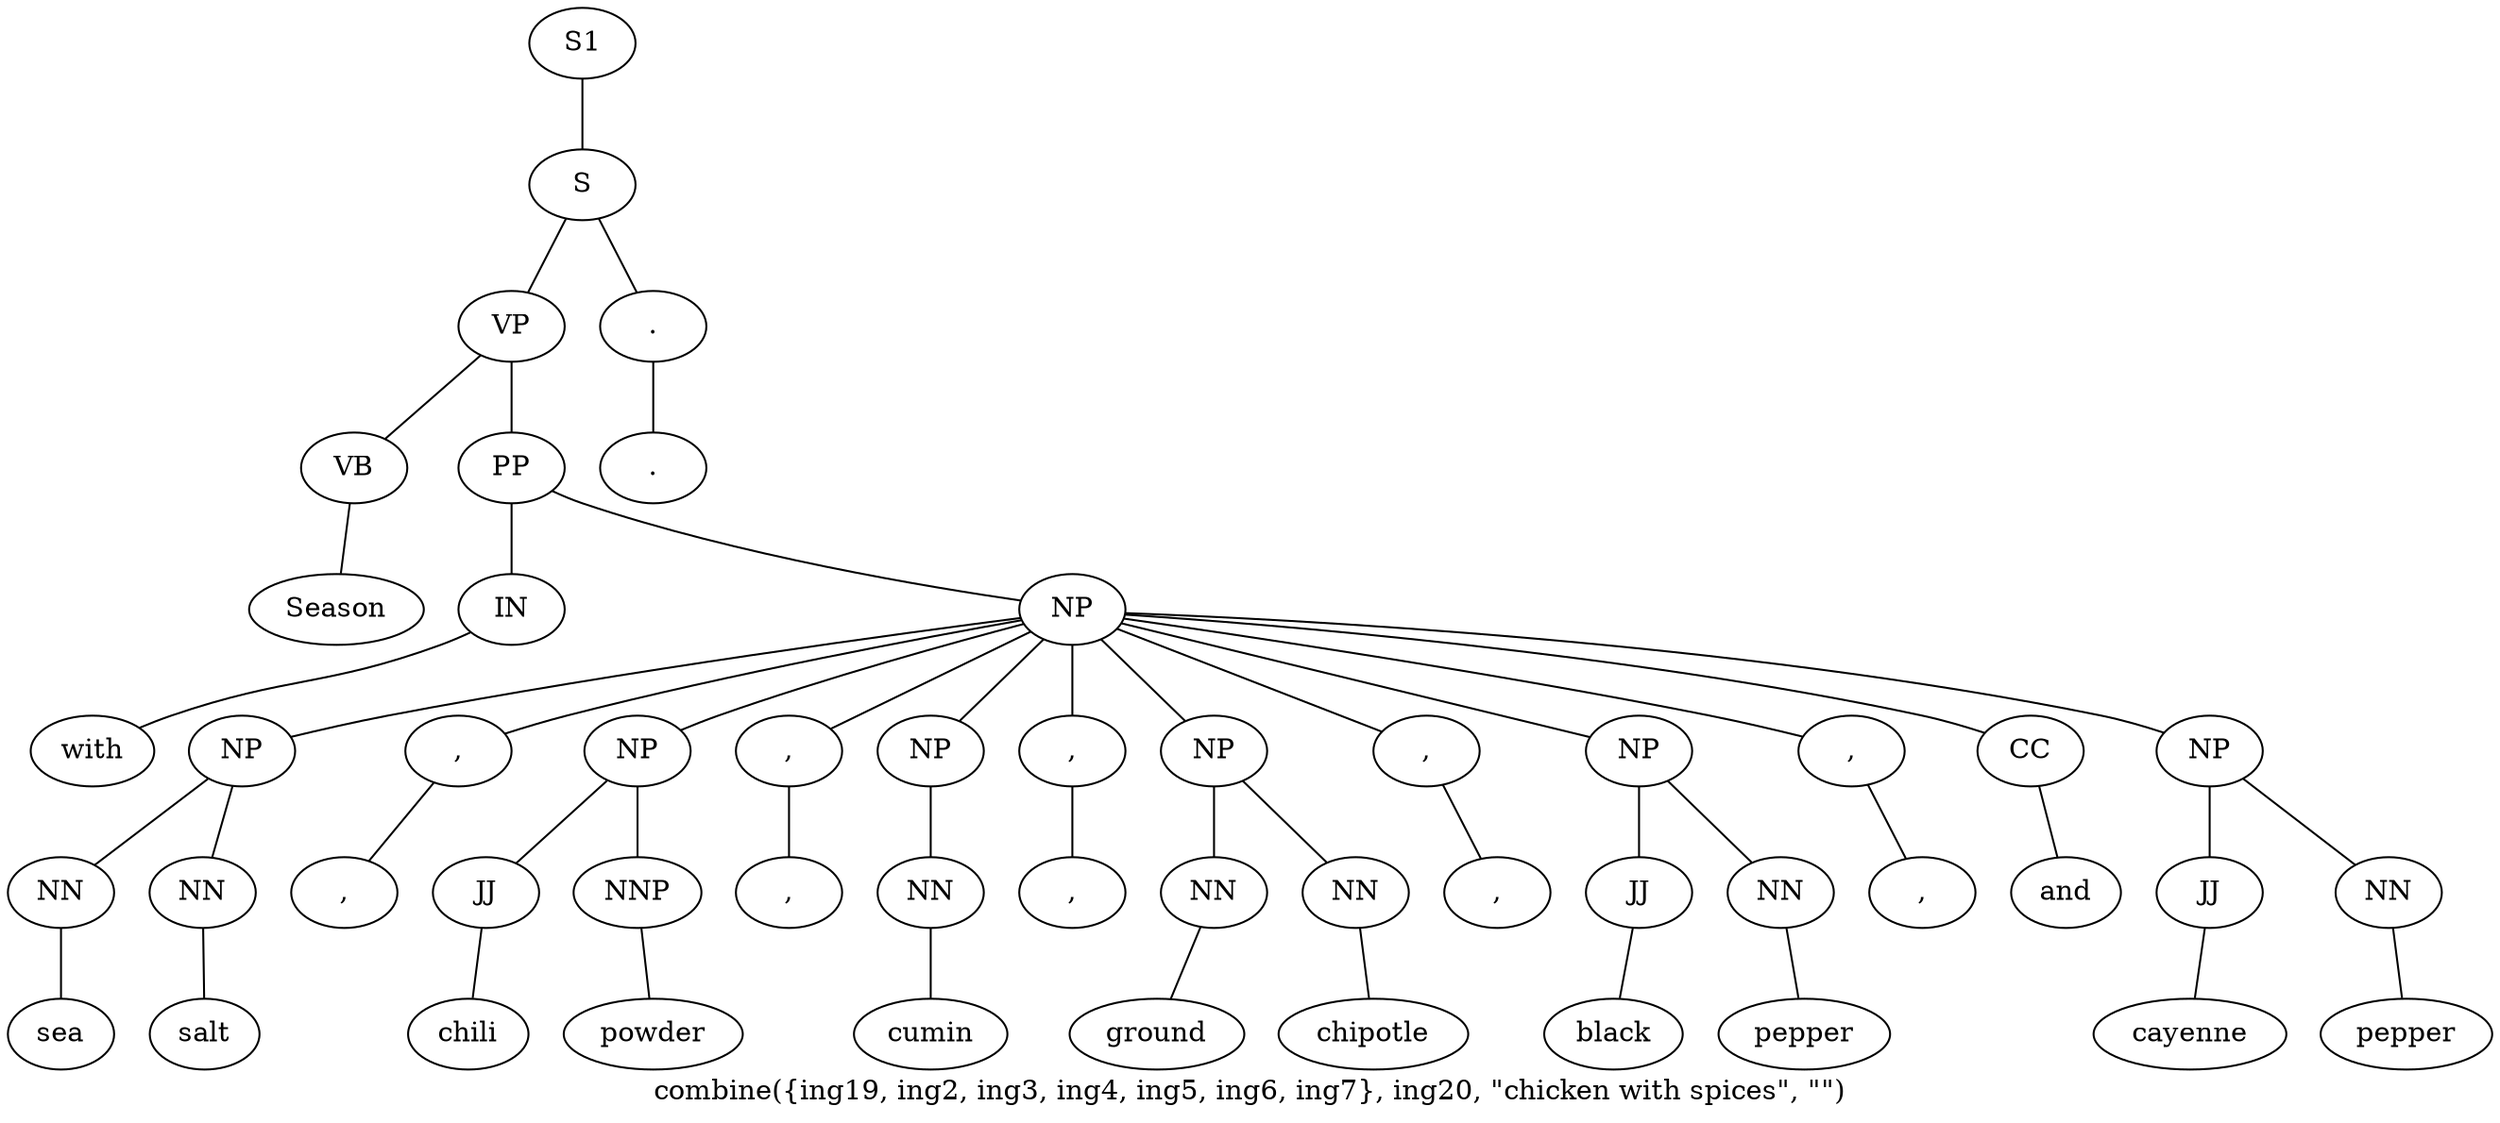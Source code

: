 graph SyntaxGraph {
	label = "combine({ing19, ing2, ing3, ing4, ing5, ing6, ing7}, ing20, \"chicken with spices\", \"\")";
	Node0 [label="S1"];
	Node1 [label="S"];
	Node2 [label="VP"];
	Node3 [label="VB"];
	Node4 [label="Season"];
	Node5 [label="PP"];
	Node6 [label="IN"];
	Node7 [label="with"];
	Node8 [label="NP"];
	Node9 [label="NP"];
	Node10 [label="NN"];
	Node11 [label="sea"];
	Node12 [label="NN"];
	Node13 [label="salt"];
	Node14 [label=","];
	Node15 [label=","];
	Node16 [label="NP"];
	Node17 [label="JJ"];
	Node18 [label="chili"];
	Node19 [label="NNP"];
	Node20 [label="powder"];
	Node21 [label=","];
	Node22 [label=","];
	Node23 [label="NP"];
	Node24 [label="NN"];
	Node25 [label="cumin"];
	Node26 [label=","];
	Node27 [label=","];
	Node28 [label="NP"];
	Node29 [label="NN"];
	Node30 [label="ground"];
	Node31 [label="NN"];
	Node32 [label="chipotle"];
	Node33 [label=","];
	Node34 [label=","];
	Node35 [label="NP"];
	Node36 [label="JJ"];
	Node37 [label="black"];
	Node38 [label="NN"];
	Node39 [label="pepper"];
	Node40 [label=","];
	Node41 [label=","];
	Node42 [label="CC"];
	Node43 [label="and"];
	Node44 [label="NP"];
	Node45 [label="JJ"];
	Node46 [label="cayenne"];
	Node47 [label="NN"];
	Node48 [label="pepper"];
	Node49 [label="."];
	Node50 [label="."];

	Node0 -- Node1;
	Node1 -- Node2;
	Node1 -- Node49;
	Node2 -- Node3;
	Node2 -- Node5;
	Node3 -- Node4;
	Node5 -- Node6;
	Node5 -- Node8;
	Node6 -- Node7;
	Node8 -- Node9;
	Node8 -- Node14;
	Node8 -- Node16;
	Node8 -- Node21;
	Node8 -- Node23;
	Node8 -- Node26;
	Node8 -- Node28;
	Node8 -- Node33;
	Node8 -- Node35;
	Node8 -- Node40;
	Node8 -- Node42;
	Node8 -- Node44;
	Node9 -- Node10;
	Node9 -- Node12;
	Node10 -- Node11;
	Node12 -- Node13;
	Node14 -- Node15;
	Node16 -- Node17;
	Node16 -- Node19;
	Node17 -- Node18;
	Node19 -- Node20;
	Node21 -- Node22;
	Node23 -- Node24;
	Node24 -- Node25;
	Node26 -- Node27;
	Node28 -- Node29;
	Node28 -- Node31;
	Node29 -- Node30;
	Node31 -- Node32;
	Node33 -- Node34;
	Node35 -- Node36;
	Node35 -- Node38;
	Node36 -- Node37;
	Node38 -- Node39;
	Node40 -- Node41;
	Node42 -- Node43;
	Node44 -- Node45;
	Node44 -- Node47;
	Node45 -- Node46;
	Node47 -- Node48;
	Node49 -- Node50;
}